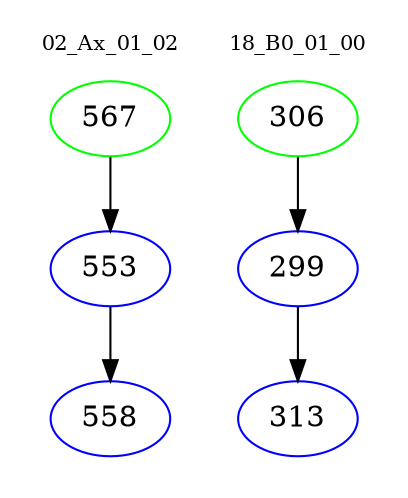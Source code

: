 digraph{
subgraph cluster_0 {
color = white
label = "02_Ax_01_02";
fontsize=10;
T0_567 [label="567", color="green"]
T0_567 -> T0_553 [color="black"]
T0_553 [label="553", color="blue"]
T0_553 -> T0_558 [color="black"]
T0_558 [label="558", color="blue"]
}
subgraph cluster_1 {
color = white
label = "18_B0_01_00";
fontsize=10;
T1_306 [label="306", color="green"]
T1_306 -> T1_299 [color="black"]
T1_299 [label="299", color="blue"]
T1_299 -> T1_313 [color="black"]
T1_313 [label="313", color="blue"]
}
}
